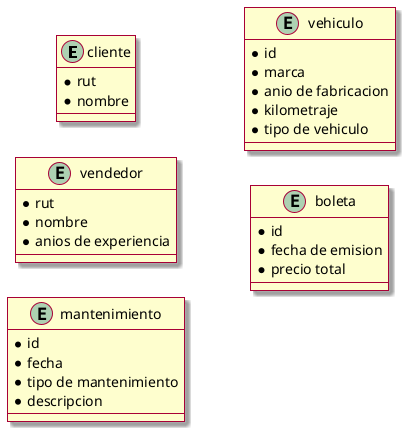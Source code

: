 @startuml
'https://plantuml.com/sequence-diagram

left to right direction
skin rose

entity cliente{
*rut
*nombre
}

entity vendedor {
*rut
*nombre
*anios de experiencia
}

entity mantenimiento{
*id
*fecha
*tipo de mantenimiento
*descripcion
}

entity vehiculo{
*id
*marca
*anio de fabricacion
*kilometraje
*tipo de vehiculo
}

entity boleta{
*id
*fecha de emision
*precio total
}



@enduml
